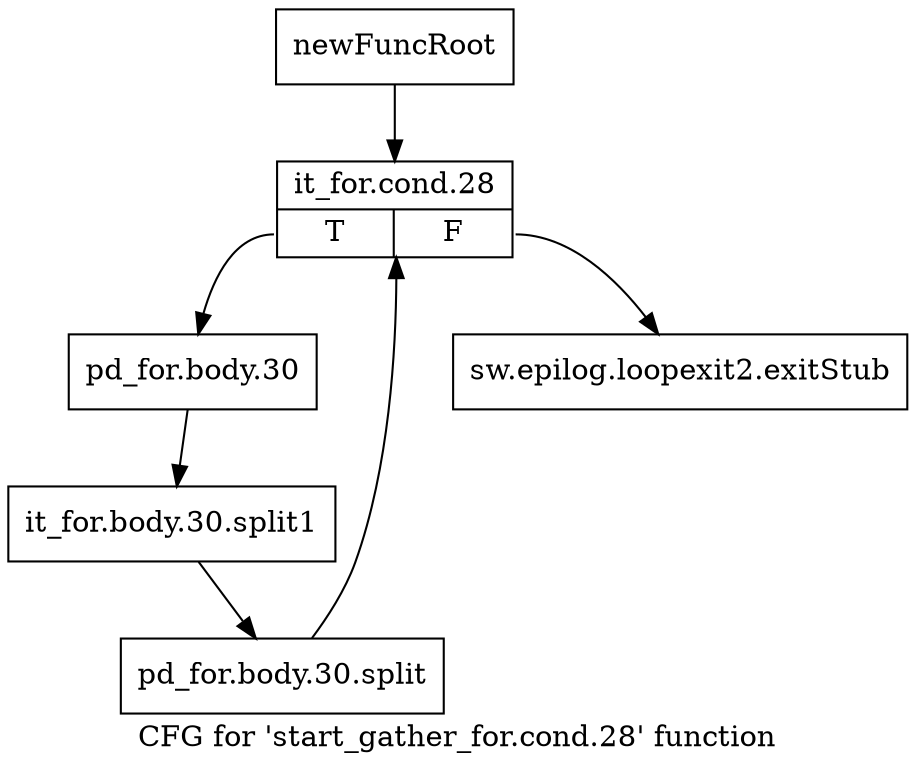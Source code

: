 digraph "CFG for 'start_gather_for.cond.28' function" {
	label="CFG for 'start_gather_for.cond.28' function";

	Node0x1b39580 [shape=record,label="{newFuncRoot}"];
	Node0x1b39580 -> Node0x1b39620;
	Node0x1b395d0 [shape=record,label="{sw.epilog.loopexit2.exitStub}"];
	Node0x1b39620 [shape=record,label="{it_for.cond.28|{<s0>T|<s1>F}}"];
	Node0x1b39620:s0 -> Node0x1b39670;
	Node0x1b39620:s1 -> Node0x1b395d0;
	Node0x1b39670 [shape=record,label="{pd_for.body.30}"];
	Node0x1b39670 -> Node0x1d0a5a0;
	Node0x1d0a5a0 [shape=record,label="{it_for.body.30.split1}"];
	Node0x1d0a5a0 -> Node0x1c81530;
	Node0x1c81530 [shape=record,label="{pd_for.body.30.split}"];
	Node0x1c81530 -> Node0x1b39620;
}
